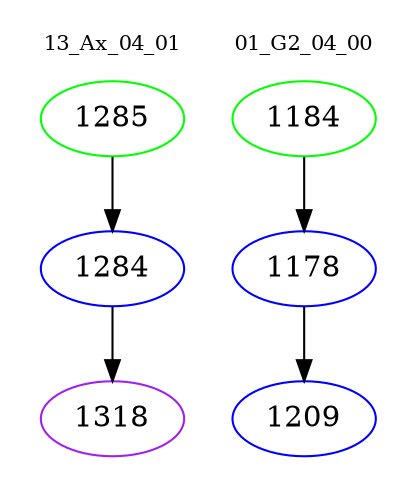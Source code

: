 digraph{
subgraph cluster_0 {
color = white
label = "13_Ax_04_01";
fontsize=10;
T0_1285 [label="1285", color="green"]
T0_1285 -> T0_1284 [color="black"]
T0_1284 [label="1284", color="blue"]
T0_1284 -> T0_1318 [color="black"]
T0_1318 [label="1318", color="purple"]
}
subgraph cluster_1 {
color = white
label = "01_G2_04_00";
fontsize=10;
T1_1184 [label="1184", color="green"]
T1_1184 -> T1_1178 [color="black"]
T1_1178 [label="1178", color="blue"]
T1_1178 -> T1_1209 [color="black"]
T1_1209 [label="1209", color="blue"]
}
}

